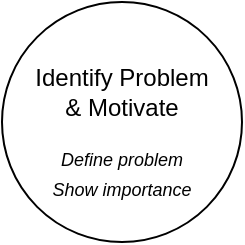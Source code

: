 <mxfile version="26.1.1">
  <diagram name="Page-1" id="2hKn3ZkleHyxyx8VYE8p">
    <mxGraphModel dx="1114" dy="744" grid="1" gridSize="10" guides="1" tooltips="1" connect="1" arrows="1" fold="1" page="1" pageScale="1" pageWidth="850" pageHeight="1100" math="0" shadow="0">
      <root>
        <mxCell id="0" />
        <mxCell id="1" parent="0" />
        <mxCell id="ejbyMQVrseZ_3oAPEjQX-1" value="" style="ellipse;whiteSpace=wrap;html=1;aspect=fixed;" vertex="1" parent="1">
          <mxGeometry x="170" y="90" width="120" height="120" as="geometry" />
        </mxCell>
        <mxCell id="ejbyMQVrseZ_3oAPEjQX-2" value="Identify Problem &amp;amp; Motivate" style="text;html=1;align=center;verticalAlign=middle;whiteSpace=wrap;rounded=0;" vertex="1" parent="1">
          <mxGeometry x="180" y="120" width="100" height="30" as="geometry" />
        </mxCell>
        <mxCell id="ejbyMQVrseZ_3oAPEjQX-3" value="&lt;i&gt;&lt;font style=&quot;font-size: 9px;&quot;&gt;Define problem&lt;/font&gt;&lt;/i&gt;&lt;div&gt;&lt;i&gt;&lt;font style=&quot;font-size: 9px;&quot;&gt;Show importance&lt;/font&gt;&lt;/i&gt;&lt;/div&gt;" style="text;html=1;align=center;verticalAlign=middle;whiteSpace=wrap;rounded=0;" vertex="1" parent="1">
          <mxGeometry x="185" y="160" width="90" height="30" as="geometry" />
        </mxCell>
      </root>
    </mxGraphModel>
  </diagram>
</mxfile>
